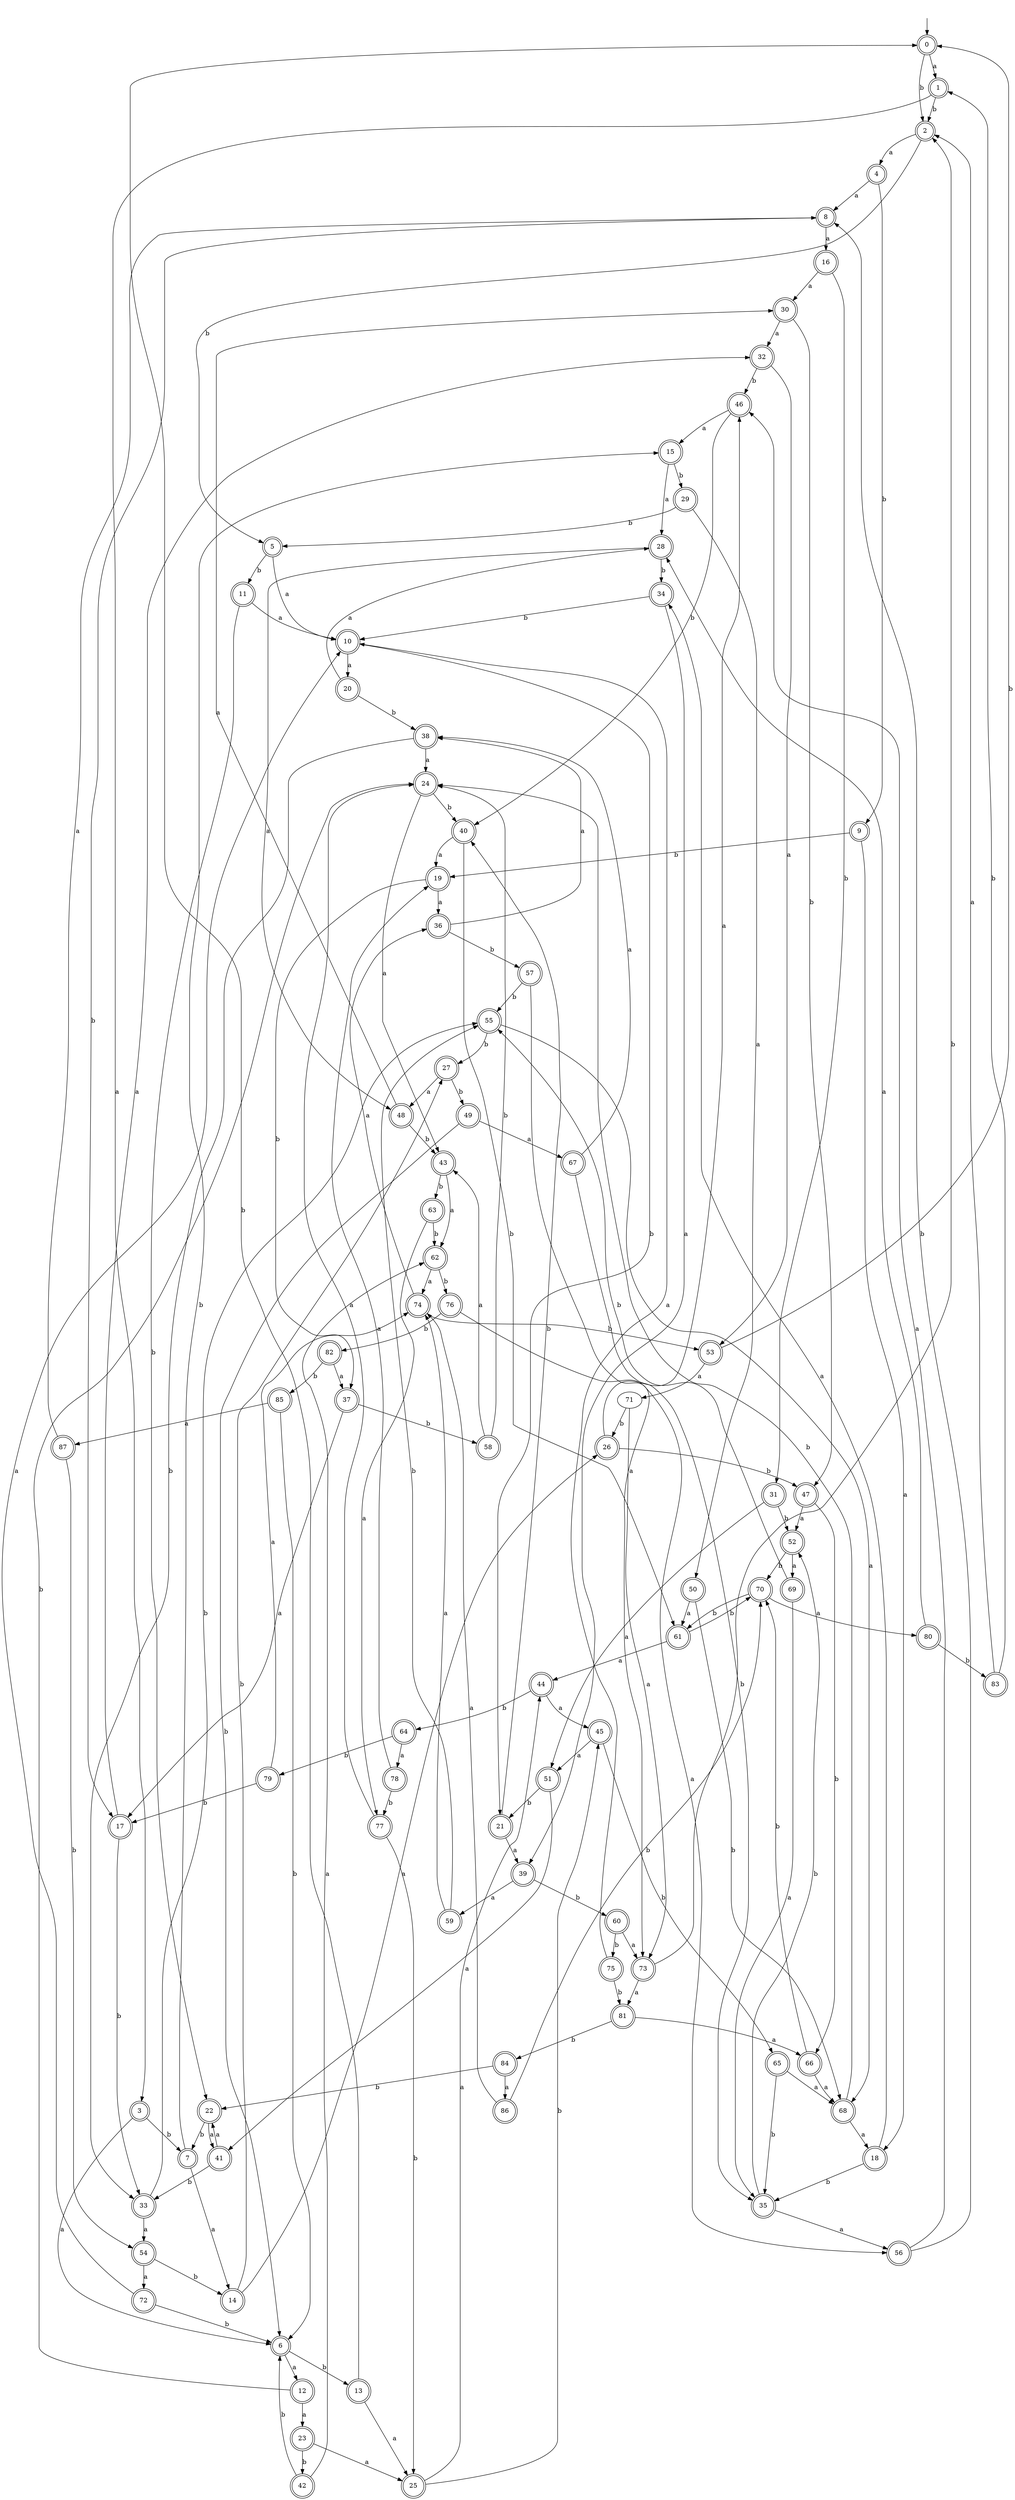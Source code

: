 digraph RandomDFA {
  __start0 [label="", shape=none];
  __start0 -> 0 [label=""];
  0 [shape=circle] [shape=doublecircle]
  0 -> 1 [label="a"]
  0 -> 2 [label="b"]
  1 [shape=doublecircle]
  1 -> 3 [label="a"]
  1 -> 2 [label="b"]
  2 [shape=doublecircle]
  2 -> 4 [label="a"]
  2 -> 5 [label="b"]
  3 [shape=doublecircle]
  3 -> 6 [label="a"]
  3 -> 7 [label="b"]
  4 [shape=doublecircle]
  4 -> 8 [label="a"]
  4 -> 9 [label="b"]
  5 [shape=doublecircle]
  5 -> 10 [label="a"]
  5 -> 11 [label="b"]
  6 [shape=doublecircle]
  6 -> 12 [label="a"]
  6 -> 13 [label="b"]
  7 [shape=doublecircle]
  7 -> 14 [label="a"]
  7 -> 15 [label="b"]
  8 [shape=doublecircle]
  8 -> 16 [label="a"]
  8 -> 17 [label="b"]
  9 [shape=doublecircle]
  9 -> 18 [label="a"]
  9 -> 19 [label="b"]
  10 [shape=doublecircle]
  10 -> 20 [label="a"]
  10 -> 21 [label="b"]
  11 [shape=doublecircle]
  11 -> 10 [label="a"]
  11 -> 22 [label="b"]
  12 [shape=doublecircle]
  12 -> 23 [label="a"]
  12 -> 24 [label="b"]
  13 [shape=doublecircle]
  13 -> 25 [label="a"]
  13 -> 0 [label="b"]
  14 [shape=doublecircle]
  14 -> 26 [label="a"]
  14 -> 27 [label="b"]
  15 [shape=doublecircle]
  15 -> 28 [label="a"]
  15 -> 29 [label="b"]
  16 [shape=doublecircle]
  16 -> 30 [label="a"]
  16 -> 31 [label="b"]
  17 [shape=doublecircle]
  17 -> 32 [label="a"]
  17 -> 33 [label="b"]
  18 [shape=doublecircle]
  18 -> 34 [label="a"]
  18 -> 35 [label="b"]
  19 [shape=doublecircle]
  19 -> 36 [label="a"]
  19 -> 37 [label="b"]
  20 [shape=doublecircle]
  20 -> 28 [label="a"]
  20 -> 38 [label="b"]
  21 [shape=doublecircle]
  21 -> 39 [label="a"]
  21 -> 40 [label="b"]
  22 [shape=doublecircle]
  22 -> 41 [label="a"]
  22 -> 7 [label="b"]
  23 [shape=doublecircle]
  23 -> 25 [label="a"]
  23 -> 42 [label="b"]
  24 [shape=doublecircle]
  24 -> 43 [label="a"]
  24 -> 40 [label="b"]
  25 [shape=doublecircle]
  25 -> 44 [label="a"]
  25 -> 45 [label="b"]
  26 [shape=doublecircle]
  26 -> 46 [label="a"]
  26 -> 47 [label="b"]
  27 [shape=doublecircle]
  27 -> 48 [label="a"]
  27 -> 49 [label="b"]
  28 [shape=doublecircle]
  28 -> 48 [label="a"]
  28 -> 34 [label="b"]
  29 [shape=doublecircle]
  29 -> 50 [label="a"]
  29 -> 5 [label="b"]
  30 [shape=doublecircle]
  30 -> 32 [label="a"]
  30 -> 47 [label="b"]
  31 [shape=doublecircle]
  31 -> 51 [label="a"]
  31 -> 52 [label="b"]
  32 [shape=doublecircle]
  32 -> 53 [label="a"]
  32 -> 46 [label="b"]
  33 [shape=doublecircle]
  33 -> 54 [label="a"]
  33 -> 55 [label="b"]
  34 [shape=doublecircle]
  34 -> 39 [label="a"]
  34 -> 10 [label="b"]
  35 [shape=doublecircle]
  35 -> 56 [label="a"]
  35 -> 52 [label="b"]
  36 [shape=doublecircle]
  36 -> 38 [label="a"]
  36 -> 57 [label="b"]
  37 [shape=doublecircle]
  37 -> 17 [label="a"]
  37 -> 58 [label="b"]
  38 [shape=doublecircle]
  38 -> 24 [label="a"]
  38 -> 33 [label="b"]
  39 [shape=doublecircle]
  39 -> 59 [label="a"]
  39 -> 60 [label="b"]
  40 [shape=doublecircle]
  40 -> 19 [label="a"]
  40 -> 61 [label="b"]
  41 [shape=doublecircle]
  41 -> 22 [label="a"]
  41 -> 33 [label="b"]
  42 [shape=doublecircle]
  42 -> 62 [label="a"]
  42 -> 6 [label="b"]
  43 [shape=doublecircle]
  43 -> 62 [label="a"]
  43 -> 63 [label="b"]
  44 [shape=doublecircle]
  44 -> 45 [label="a"]
  44 -> 64 [label="b"]
  45 [shape=doublecircle]
  45 -> 51 [label="a"]
  45 -> 65 [label="b"]
  46 [shape=doublecircle]
  46 -> 15 [label="a"]
  46 -> 40 [label="b"]
  47 [shape=doublecircle]
  47 -> 52 [label="a"]
  47 -> 66 [label="b"]
  48 [shape=doublecircle]
  48 -> 30 [label="a"]
  48 -> 43 [label="b"]
  49 [shape=doublecircle]
  49 -> 67 [label="a"]
  49 -> 6 [label="b"]
  50 [shape=doublecircle]
  50 -> 61 [label="a"]
  50 -> 68 [label="b"]
  51 [shape=doublecircle]
  51 -> 41 [label="a"]
  51 -> 21 [label="b"]
  52 [shape=doublecircle]
  52 -> 69 [label="a"]
  52 -> 70 [label="b"]
  53 [shape=doublecircle]
  53 -> 71 [label="a"]
  53 -> 0 [label="b"]
  54 [shape=doublecircle]
  54 -> 72 [label="a"]
  54 -> 14 [label="b"]
  55 [shape=doublecircle]
  55 -> 68 [label="a"]
  55 -> 27 [label="b"]
  56 [shape=doublecircle]
  56 -> 46 [label="a"]
  56 -> 8 [label="b"]
  57 [shape=doublecircle]
  57 -> 73 [label="a"]
  57 -> 55 [label="b"]
  58 [shape=doublecircle]
  58 -> 43 [label="a"]
  58 -> 24 [label="b"]
  59 [shape=doublecircle]
  59 -> 74 [label="a"]
  59 -> 55 [label="b"]
  60 [shape=doublecircle]
  60 -> 73 [label="a"]
  60 -> 75 [label="b"]
  61 [shape=doublecircle]
  61 -> 44 [label="a"]
  61 -> 70 [label="b"]
  62 [shape=doublecircle]
  62 -> 74 [label="a"]
  62 -> 76 [label="b"]
  63 [shape=doublecircle]
  63 -> 77 [label="a"]
  63 -> 62 [label="b"]
  64 [shape=doublecircle]
  64 -> 78 [label="a"]
  64 -> 79 [label="b"]
  65 [shape=doublecircle]
  65 -> 68 [label="a"]
  65 -> 35 [label="b"]
  66 [shape=doublecircle]
  66 -> 68 [label="a"]
  66 -> 70 [label="b"]
  67 [shape=doublecircle]
  67 -> 38 [label="a"]
  67 -> 35 [label="b"]
  68 [shape=doublecircle]
  68 -> 18 [label="a"]
  68 -> 24 [label="b"]
  69 [shape=doublecircle]
  69 -> 35 [label="a"]
  69 -> 55 [label="b"]
  70 [shape=doublecircle]
  70 -> 80 [label="a"]
  70 -> 61 [label="b"]
  71
  71 -> 73 [label="a"]
  71 -> 26 [label="b"]
  72 [shape=doublecircle]
  72 -> 10 [label="a"]
  72 -> 6 [label="b"]
  73 [shape=doublecircle]
  73 -> 81 [label="a"]
  73 -> 2 [label="b"]
  74 [shape=doublecircle]
  74 -> 36 [label="a"]
  74 -> 53 [label="b"]
  75 [shape=doublecircle]
  75 -> 10 [label="a"]
  75 -> 81 [label="b"]
  76 [shape=doublecircle]
  76 -> 56 [label="a"]
  76 -> 82 [label="b"]
  77 [shape=doublecircle]
  77 -> 24 [label="a"]
  77 -> 25 [label="b"]
  78 [shape=doublecircle]
  78 -> 19 [label="a"]
  78 -> 77 [label="b"]
  79 [shape=doublecircle]
  79 -> 74 [label="a"]
  79 -> 17 [label="b"]
  80 [shape=doublecircle]
  80 -> 28 [label="a"]
  80 -> 83 [label="b"]
  81 [shape=doublecircle]
  81 -> 66 [label="a"]
  81 -> 84 [label="b"]
  82 [shape=doublecircle]
  82 -> 37 [label="a"]
  82 -> 85 [label="b"]
  83 [shape=doublecircle]
  83 -> 2 [label="a"]
  83 -> 1 [label="b"]
  84 [shape=doublecircle]
  84 -> 86 [label="a"]
  84 -> 22 [label="b"]
  85 [shape=doublecircle]
  85 -> 87 [label="a"]
  85 -> 6 [label="b"]
  86 [shape=doublecircle]
  86 -> 74 [label="a"]
  86 -> 70 [label="b"]
  87 [shape=doublecircle]
  87 -> 8 [label="a"]
  87 -> 54 [label="b"]
}
